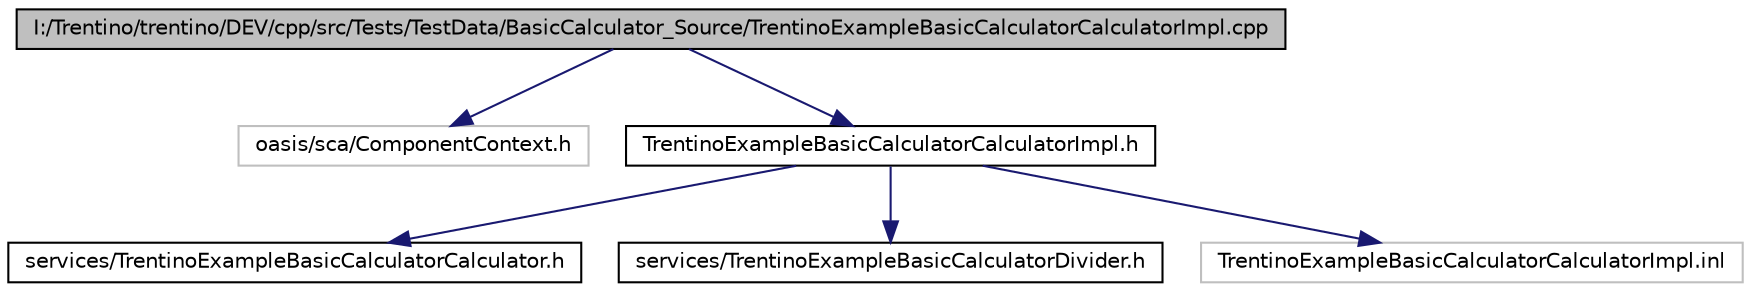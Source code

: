 digraph G
{
  edge [fontname="Helvetica",fontsize="10",labelfontname="Helvetica",labelfontsize="10"];
  node [fontname="Helvetica",fontsize="10",shape=record];
  Node1 [label="I:/Trentino/trentino/DEV/cpp/src/Tests/TestData/BasicCalculator_Source/TrentinoExampleBasicCalculatorCalculatorImpl.cpp",height=0.2,width=0.4,color="black", fillcolor="grey75", style="filled" fontcolor="black"];
  Node1 -> Node2 [color="midnightblue",fontsize="10",style="solid",fontname="Helvetica"];
  Node2 [label="oasis/sca/ComponentContext.h",height=0.2,width=0.4,color="grey75", fillcolor="white", style="filled"];
  Node1 -> Node3 [color="midnightblue",fontsize="10",style="solid",fontname="Helvetica"];
  Node3 [label="TrentinoExampleBasicCalculatorCalculatorImpl.h",height=0.2,width=0.4,color="black", fillcolor="white", style="filled",URL="$_test_data_2_basic_calculator___source_2_trentino_example_basic_calculator_calculator_impl_8h.html"];
  Node3 -> Node4 [color="midnightblue",fontsize="10",style="solid",fontname="Helvetica"];
  Node4 [label="services/TrentinoExampleBasicCalculatorCalculator.h",height=0.2,width=0.4,color="black", fillcolor="white", style="filled",URL="$_test_data_2_basic_calculator___source_2services_2_trentino_example_basic_calculator_calculator_8h.html"];
  Node3 -> Node5 [color="midnightblue",fontsize="10",style="solid",fontname="Helvetica"];
  Node5 [label="services/TrentinoExampleBasicCalculatorDivider.h",height=0.2,width=0.4,color="black", fillcolor="white", style="filled",URL="$_test_data_2_basic_calculator___source_2services_2_trentino_example_basic_calculator_divider_8h.html"];
  Node3 -> Node6 [color="midnightblue",fontsize="10",style="solid",fontname="Helvetica"];
  Node6 [label="TrentinoExampleBasicCalculatorCalculatorImpl.inl",height=0.2,width=0.4,color="grey75", fillcolor="white", style="filled"];
}
